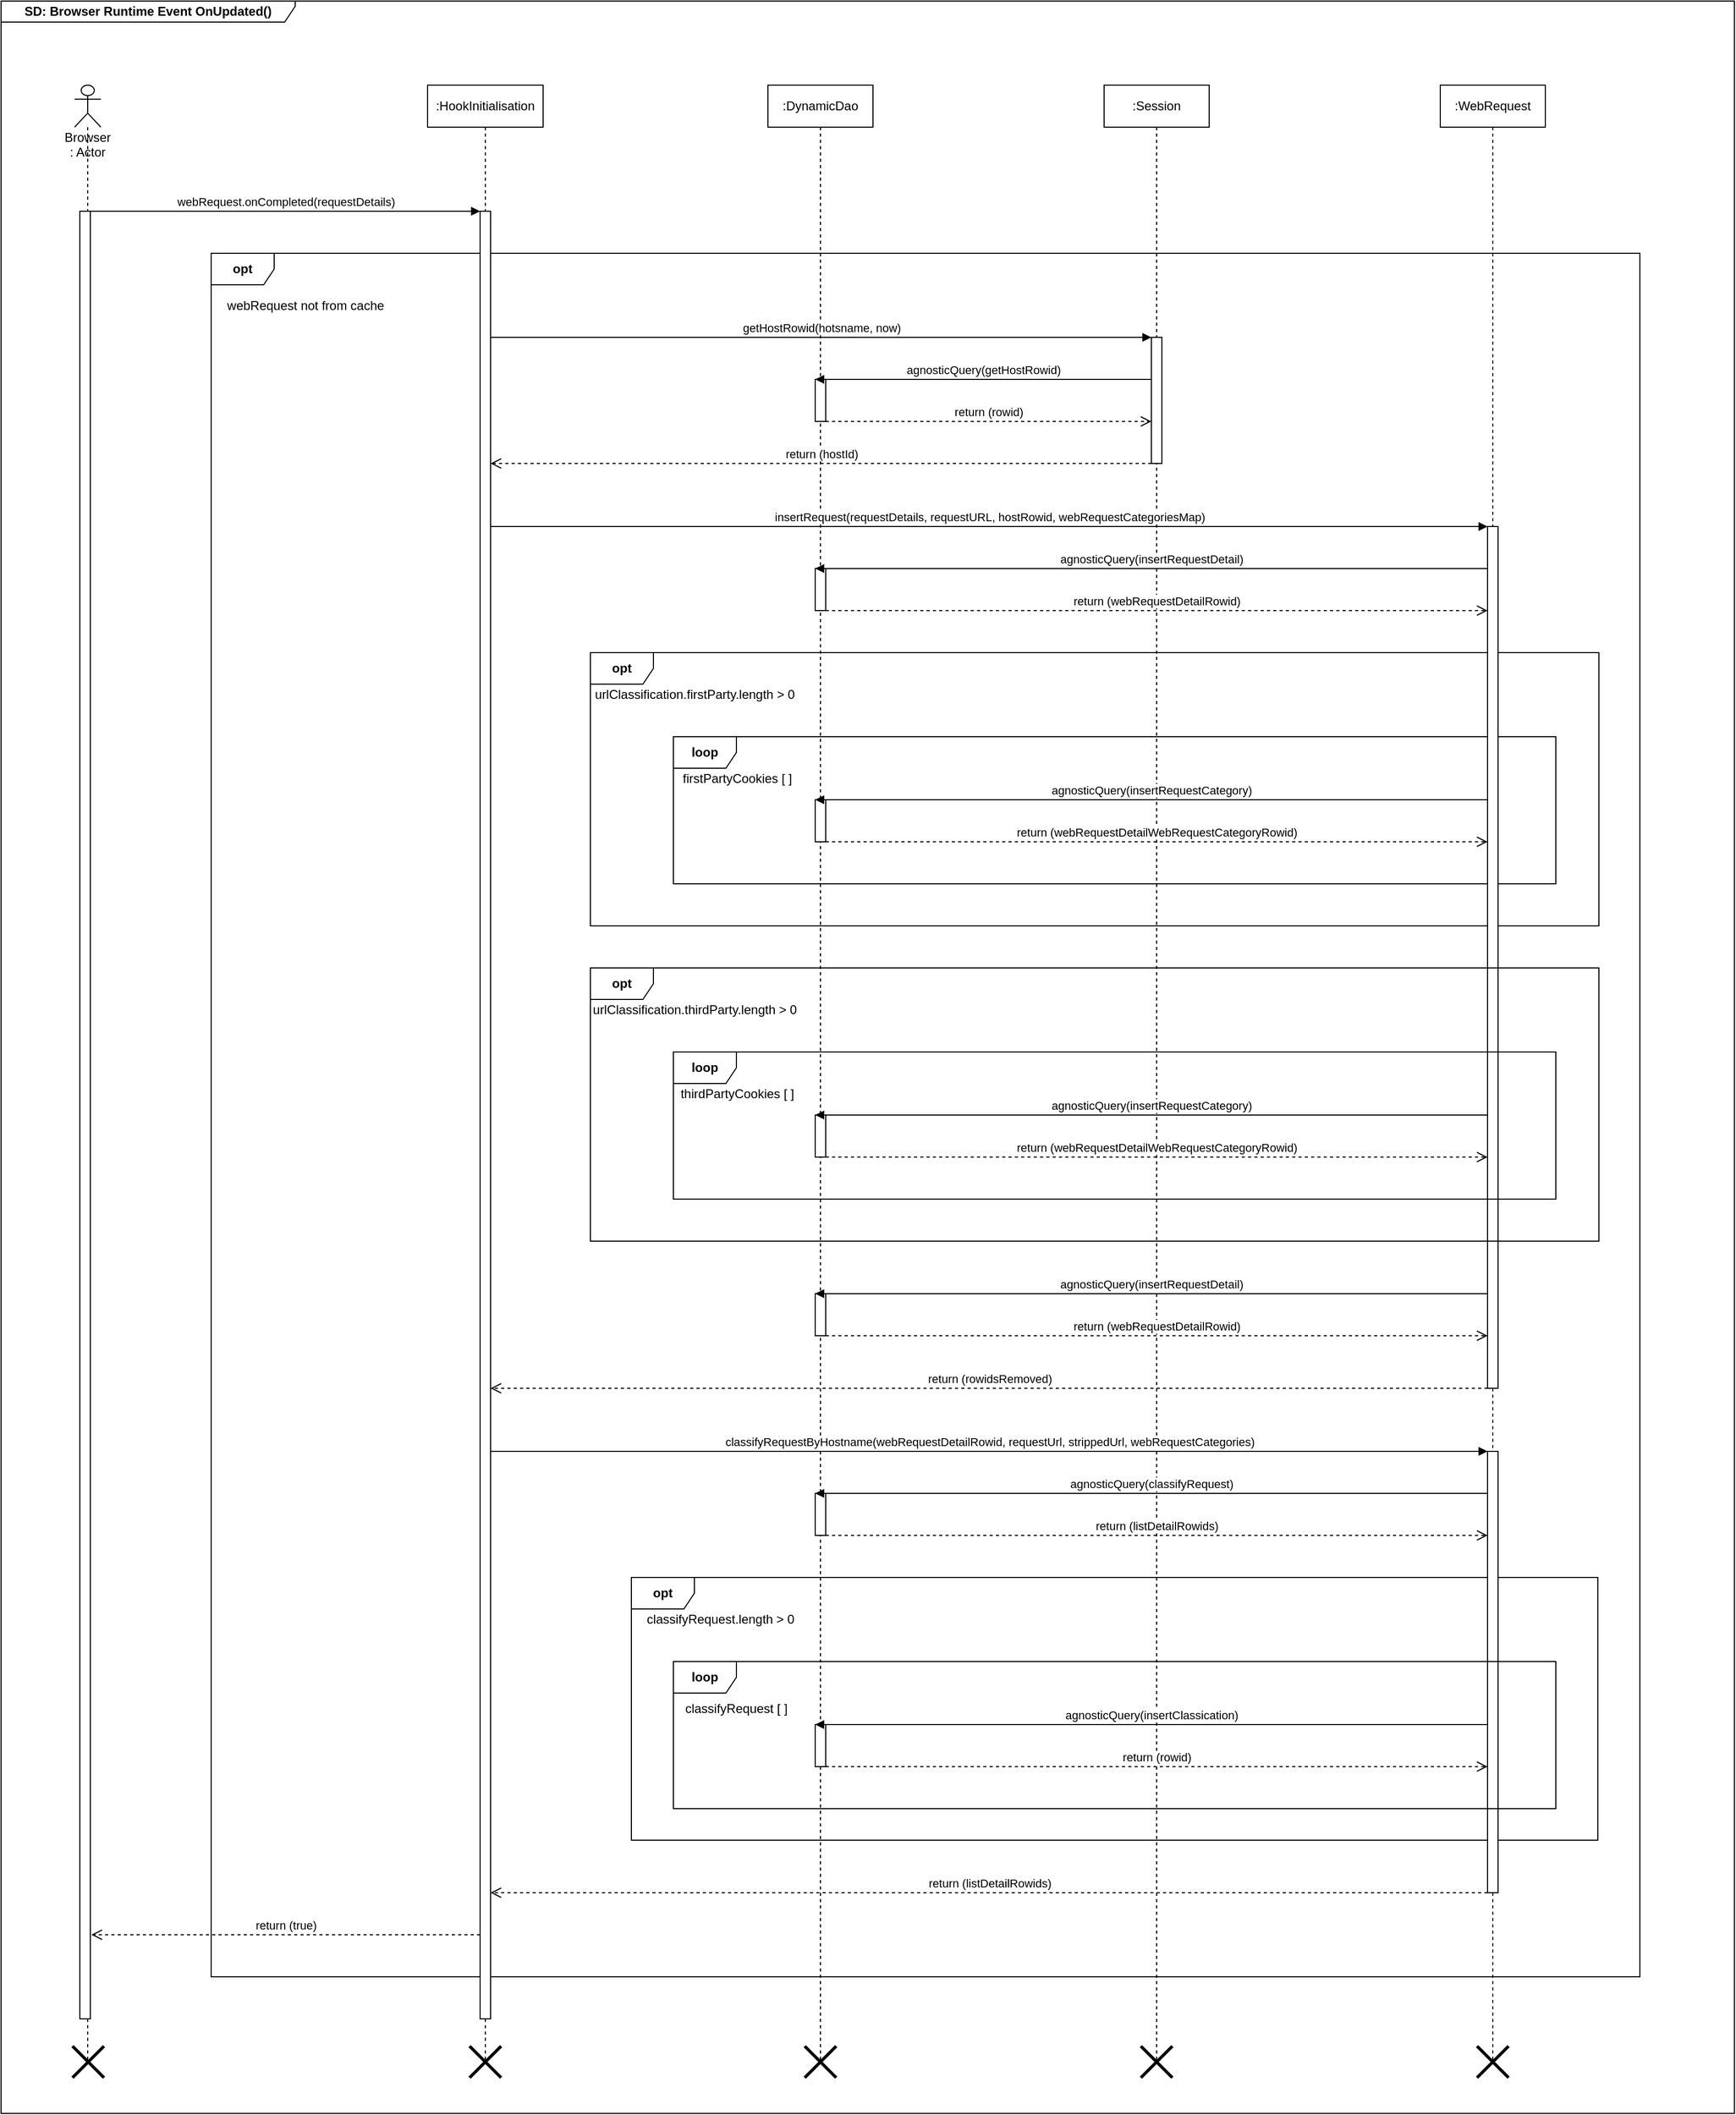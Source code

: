 <mxfile version="14.5.1" type="device"><diagram id="Lt4f7NauU9XknmIaaKCO" name="Page-1"><mxGraphModel dx="4063" dy="2331" grid="1" gridSize="10" guides="1" tooltips="1" connect="1" arrows="1" fold="1" page="1" pageScale="1" pageWidth="827" pageHeight="1169" math="0" shadow="0"><root><mxCell id="0"/><mxCell id="1" parent="0"/><mxCell id="TqBfIAYcKYv6lvgsGLc4-1" value="&lt;b&gt;SD: Browser Runtime Event OnUpdated()&lt;/b&gt;" style="shape=umlFrame;whiteSpace=wrap;html=1;width=280;height=20;" parent="1" vertex="1"><mxGeometry x="680" width="1650" height="2010" as="geometry"/></mxCell><mxCell id="TqBfIAYcKYv6lvgsGLc4-2" value="&lt;b&gt;opt&lt;/b&gt;" style="shape=umlFrame;whiteSpace=wrap;html=1;" parent="1" vertex="1"><mxGeometry x="880" y="240" width="1360" height="1640" as="geometry"/></mxCell><mxCell id="1mGsBRjSkHZguda4mxXc-26" value="&lt;b&gt;opt&lt;/b&gt;" style="shape=umlFrame;whiteSpace=wrap;html=1;" vertex="1" parent="1"><mxGeometry x="1280" y="1500" width="920" height="250" as="geometry"/></mxCell><mxCell id="1mGsBRjSkHZguda4mxXc-1" value="&lt;b&gt;opt&lt;/b&gt;" style="shape=umlFrame;whiteSpace=wrap;html=1;" vertex="1" parent="1"><mxGeometry x="1241" y="620" width="960" height="260" as="geometry"/></mxCell><mxCell id="1mGsBRjSkHZguda4mxXc-6" value="&lt;b&gt;loop&lt;/b&gt;" style="shape=umlFrame;whiteSpace=wrap;html=1;" vertex="1" parent="1"><mxGeometry x="1320" y="700" width="840" height="140" as="geometry"/></mxCell><mxCell id="TqBfIAYcKYv6lvgsGLc4-7" value=":WebRequest" style="shape=umlLifeline;perimeter=lifelinePerimeter;whiteSpace=wrap;html=1;container=1;collapsible=0;recursiveResize=0;outlineConnect=0;noLabel=0;" parent="1" vertex="1"><mxGeometry x="2050" y="80" width="100" height="1880" as="geometry"/></mxCell><mxCell id="TqBfIAYcKYv6lvgsGLc4-8" value="list == parseDataFromRemoteCSV(sourceURL)" style="edgeStyle=orthogonalEdgeStyle;html=1;align=left;spacingLeft=2;endArrow=block;rounded=0;entryX=1;entryY=0;" parent="TqBfIAYcKYv6lvgsGLc4-7" edge="1"><mxGeometry relative="1" as="geometry"><mxPoint x="55" y="2710" as="sourcePoint"/><Array as="points"><mxPoint x="85" y="2710"/></Array></mxGeometry></mxCell><mxCell id="TqBfIAYcKYv6lvgsGLc4-9" value="" style="html=1;points=[];perimeter=orthogonalPerimeter;" parent="TqBfIAYcKYv6lvgsGLc4-7" vertex="1"><mxGeometry x="45" y="420" width="10" height="820" as="geometry"/></mxCell><mxCell id="1mGsBRjSkHZguda4mxXc-23" value="" style="html=1;points=[];perimeter=orthogonalPerimeter;" vertex="1" parent="TqBfIAYcKYv6lvgsGLc4-7"><mxGeometry x="45" y="1300" width="10" height="420" as="geometry"/></mxCell><mxCell id="TqBfIAYcKYv6lvgsGLc4-20" value="" style="shape=umlDestroy;whiteSpace=wrap;html=1;strokeWidth=3;" parent="TqBfIAYcKYv6lvgsGLc4-7" vertex="1"><mxGeometry x="35" y="1866" width="30" height="30" as="geometry"/></mxCell><mxCell id="TqBfIAYcKYv6lvgsGLc4-23" value="" style="shape=umlDestroy;whiteSpace=wrap;html=1;strokeWidth=3;" parent="TqBfIAYcKYv6lvgsGLc4-7" vertex="1"><mxGeometry x="-285" y="1866" width="30" height="30" as="geometry"/></mxCell><mxCell id="TqBfIAYcKYv6lvgsGLc4-30" value="" style="shape=umlDestroy;whiteSpace=wrap;html=1;strokeWidth=3;" parent="TqBfIAYcKYv6lvgsGLc4-7" vertex="1"><mxGeometry x="-605" y="1866" width="30" height="30" as="geometry"/></mxCell><mxCell id="TqBfIAYcKYv6lvgsGLc4-33" value="" style="shape=umlDestroy;whiteSpace=wrap;html=1;strokeWidth=3;" parent="TqBfIAYcKYv6lvgsGLc4-7" vertex="1"><mxGeometry x="-924" y="1866" width="30" height="30" as="geometry"/></mxCell><mxCell id="TqBfIAYcKYv6lvgsGLc4-36" value="" style="shape=umlDestroy;whiteSpace=wrap;html=1;strokeWidth=3;" parent="TqBfIAYcKYv6lvgsGLc4-7" vertex="1"><mxGeometry x="-1302" y="1866" width="30" height="30" as="geometry"/></mxCell><mxCell id="TqBfIAYcKYv6lvgsGLc4-22" value=":Session" style="shape=umlLifeline;perimeter=lifelinePerimeter;whiteSpace=wrap;html=1;container=1;collapsible=0;recursiveResize=0;outlineConnect=0;noLabel=0;" parent="1" vertex="1"><mxGeometry x="1730" y="80" width="100" height="1880" as="geometry"/></mxCell><mxCell id="TqBfIAYcKYv6lvgsGLc4-24" value=":DynamicDao" style="shape=umlLifeline;perimeter=lifelinePerimeter;whiteSpace=wrap;html=1;container=1;collapsible=0;recursiveResize=0;outlineConnect=0;" parent="1" vertex="1"><mxGeometry x="1410" y="80" width="100" height="1880" as="geometry"/></mxCell><mxCell id="TqBfIAYcKYv6lvgsGLc4-25" value="" style="html=1;points=[];perimeter=orthogonalPerimeter;" parent="TqBfIAYcKYv6lvgsGLc4-24" vertex="1"><mxGeometry x="45" y="280" width="10" height="40" as="geometry"/></mxCell><mxCell id="TqBfIAYcKYv6lvgsGLc4-26" value="agnosticQuery(getHostRowid)" style="html=1;verticalAlign=bottom;endArrow=block;entryX=0;entryY=0;" parent="TqBfIAYcKYv6lvgsGLc4-24" edge="1"><mxGeometry relative="1" as="geometry"><mxPoint x="365" y="280" as="sourcePoint"/><mxPoint x="45" y="280" as="targetPoint"/><Array as="points"><mxPoint x="110" y="280"/></Array></mxGeometry></mxCell><mxCell id="TqBfIAYcKYv6lvgsGLc4-31" value=":HookInitialisation" style="shape=umlLifeline;perimeter=lifelinePerimeter;whiteSpace=wrap;html=1;container=1;collapsible=0;recursiveResize=0;outlineConnect=0;" parent="1" vertex="1"><mxGeometry x="1086" y="80" width="110" height="1880" as="geometry"/></mxCell><mxCell id="TqBfIAYcKYv6lvgsGLc4-32" value="" style="points=[];perimeter=orthogonalPerimeter;rounded=0;shadow=0;strokeWidth=1;" parent="TqBfIAYcKYv6lvgsGLc4-31" vertex="1"><mxGeometry x="50" y="120" width="10" height="1720" as="geometry"/></mxCell><mxCell id="TqBfIAYcKYv6lvgsGLc4-34" value="Browser : Actor" style="shape=umlLifeline;participant=umlActor;perimeter=lifelinePerimeter;whiteSpace=wrap;html=1;container=1;collapsible=0;recursiveResize=0;verticalAlign=top;spacingTop=36;outlineConnect=0;" parent="1" vertex="1"><mxGeometry x="750" y="80" width="25" height="1880" as="geometry"/></mxCell><mxCell id="TqBfIAYcKYv6lvgsGLc4-35" value="" style="points=[];perimeter=orthogonalPerimeter;rounded=0;shadow=0;strokeWidth=1;" parent="TqBfIAYcKYv6lvgsGLc4-34" vertex="1"><mxGeometry x="5" y="120" width="10" height="1720" as="geometry"/></mxCell><mxCell id="TqBfIAYcKYv6lvgsGLc4-37" value="webRequest.onCompleted(requestDetails)" style="html=1;verticalAlign=bottom;endArrow=block;" parent="1" source="TqBfIAYcKYv6lvgsGLc4-35" target="TqBfIAYcKYv6lvgsGLc4-32" edge="1"><mxGeometry relative="1" as="geometry"><mxPoint x="905" y="200" as="sourcePoint"/><mxPoint x="1080" y="190" as="targetPoint"/><Array as="points"><mxPoint x="840" y="200"/></Array></mxGeometry></mxCell><mxCell id="TqBfIAYcKYv6lvgsGLc4-39" value="webRequest not from cache" style="text;html=1;strokeColor=none;fillColor=none;align=center;verticalAlign=middle;whiteSpace=wrap;rounded=0;" parent="1" vertex="1"><mxGeometry x="880" y="280" width="180" height="20" as="geometry"/></mxCell><mxCell id="TqBfIAYcKYv6lvgsGLc4-41" value="getHostRowid(hotsname, now)" style="html=1;verticalAlign=bottom;endArrow=block;" parent="1" target="TqBfIAYcKYv6lvgsGLc4-42" edge="1"><mxGeometry relative="1" as="geometry"><mxPoint x="1146" y="320" as="sourcePoint"/><mxPoint x="1490" y="320" as="targetPoint"/><Array as="points"><mxPoint x="1460" y="320"/></Array></mxGeometry></mxCell><mxCell id="TqBfIAYcKYv6lvgsGLc4-42" value="" style="html=1;points=[];perimeter=orthogonalPerimeter;" parent="1" vertex="1"><mxGeometry x="1775" y="320" width="10" height="120" as="geometry"/></mxCell><mxCell id="TqBfIAYcKYv6lvgsGLc4-43" value="return (hostId)" style="html=1;verticalAlign=bottom;endArrow=open;dashed=1;endSize=8;" parent="1" source="TqBfIAYcKYv6lvgsGLc4-42" edge="1"><mxGeometry relative="1" as="geometry"><mxPoint x="1146" y="440" as="targetPoint"/><mxPoint x="1719" y="560" as="sourcePoint"/><Array as="points"><mxPoint x="1540" y="440"/></Array></mxGeometry></mxCell><mxCell id="TqBfIAYcKYv6lvgsGLc4-44" value="return (rowid)" style="html=1;verticalAlign=bottom;endArrow=open;dashed=1;endSize=8;" parent="1" source="TqBfIAYcKYv6lvgsGLc4-25" edge="1"><mxGeometry relative="1" as="geometry"><mxPoint x="1775" y="400" as="targetPoint"/><mxPoint x="1530" y="380" as="sourcePoint"/><Array as="points"><mxPoint x="1520" y="400"/></Array></mxGeometry></mxCell><mxCell id="TqBfIAYcKYv6lvgsGLc4-46" value="" style="html=1;points=[];perimeter=orthogonalPerimeter;" parent="1" vertex="1"><mxGeometry x="1455" y="540" width="10" height="40" as="geometry"/></mxCell><mxCell id="TqBfIAYcKYv6lvgsGLc4-47" value="agnosticQuery(insertRequestDetail)" style="html=1;verticalAlign=bottom;endArrow=block;entryX=0;entryY=0;" parent="1" source="TqBfIAYcKYv6lvgsGLc4-9" edge="1"><mxGeometry relative="1" as="geometry"><mxPoint x="1775" y="540" as="sourcePoint"/><mxPoint x="1455" y="540" as="targetPoint"/><Array as="points"><mxPoint x="1520" y="540"/></Array></mxGeometry></mxCell><mxCell id="TqBfIAYcKYv6lvgsGLc4-48" value="insertRequest(requestDetails, requestURL, hostRowid, webRequestCategoriesMap)" style="html=1;verticalAlign=bottom;endArrow=block;" parent="1" target="TqBfIAYcKYv6lvgsGLc4-9" edge="1"><mxGeometry relative="1" as="geometry"><mxPoint x="1146" y="500" as="sourcePoint"/><mxPoint x="1775" y="500" as="targetPoint"/><Array as="points"><mxPoint x="1460" y="500"/></Array></mxGeometry></mxCell><mxCell id="TqBfIAYcKYv6lvgsGLc4-50" value="return (webRequestDetailRowid)" style="html=1;verticalAlign=bottom;endArrow=open;dashed=1;endSize=8;" parent="1" source="TqBfIAYcKYv6lvgsGLc4-46" target="TqBfIAYcKYv6lvgsGLc4-9" edge="1"><mxGeometry relative="1" as="geometry"><mxPoint x="1775" y="580" as="targetPoint"/><mxPoint x="1530" y="560" as="sourcePoint"/><Array as="points"><mxPoint x="1520" y="580"/></Array></mxGeometry></mxCell><mxCell id="1mGsBRjSkHZguda4mxXc-2" value="urlClassification.firstParty.length &amp;gt; 0" style="text;html=1;strokeColor=none;fillColor=none;align=center;verticalAlign=middle;whiteSpace=wrap;rounded=0;" vertex="1" parent="1"><mxGeometry x="1241" y="650" width="199" height="20" as="geometry"/></mxCell><mxCell id="1mGsBRjSkHZguda4mxXc-3" value="" style="html=1;points=[];perimeter=orthogonalPerimeter;" vertex="1" parent="1"><mxGeometry x="1455" y="760" width="10" height="40" as="geometry"/></mxCell><mxCell id="1mGsBRjSkHZguda4mxXc-4" value="agnosticQuery(insertRequestCategory)" style="html=1;verticalAlign=bottom;endArrow=block;entryX=0;entryY=0;" edge="1" parent="1"><mxGeometry relative="1" as="geometry"><mxPoint x="2095" y="760" as="sourcePoint"/><mxPoint x="1455" y="760" as="targetPoint"/><Array as="points"><mxPoint x="1520" y="760"/></Array></mxGeometry></mxCell><mxCell id="1mGsBRjSkHZguda4mxXc-5" value="return (webRequestDetailWebRequestCategoryRowid)" style="html=1;verticalAlign=bottom;endArrow=open;dashed=1;endSize=8;" edge="1" parent="1" source="1mGsBRjSkHZguda4mxXc-3"><mxGeometry relative="1" as="geometry"><mxPoint x="2095" y="800" as="targetPoint"/><mxPoint x="1530" y="780" as="sourcePoint"/><Array as="points"><mxPoint x="1520" y="800"/></Array></mxGeometry></mxCell><mxCell id="1mGsBRjSkHZguda4mxXc-7" value="firstPartyCookies [ ]" style="text;html=1;strokeColor=none;fillColor=none;align=center;verticalAlign=middle;whiteSpace=wrap;rounded=0;" vertex="1" parent="1"><mxGeometry x="1320.5" y="730" width="119.5" height="20" as="geometry"/></mxCell><mxCell id="1mGsBRjSkHZguda4mxXc-9" value="return (rowidsRemoved)" style="html=1;verticalAlign=bottom;endArrow=open;dashed=1;endSize=8;" edge="1" parent="1" source="TqBfIAYcKYv6lvgsGLc4-9" target="TqBfIAYcKYv6lvgsGLc4-32"><mxGeometry relative="1" as="geometry"><mxPoint x="1146" y="1240" as="targetPoint"/><mxPoint x="2095" y="1240" as="sourcePoint"/><Array as="points"><mxPoint x="1520" y="1320"/></Array></mxGeometry></mxCell><mxCell id="1mGsBRjSkHZguda4mxXc-10" value="&lt;b&gt;opt&lt;/b&gt;" style="shape=umlFrame;whiteSpace=wrap;html=1;" vertex="1" parent="1"><mxGeometry x="1241" y="920" width="960" height="260" as="geometry"/></mxCell><mxCell id="1mGsBRjSkHZguda4mxXc-11" value="&lt;b&gt;loop&lt;/b&gt;" style="shape=umlFrame;whiteSpace=wrap;html=1;" vertex="1" parent="1"><mxGeometry x="1320" y="1000" width="840" height="140" as="geometry"/></mxCell><mxCell id="1mGsBRjSkHZguda4mxXc-12" value="urlClassification.thirdParty.length &amp;gt; 0" style="text;html=1;strokeColor=none;fillColor=none;align=center;verticalAlign=middle;whiteSpace=wrap;rounded=0;" vertex="1" parent="1"><mxGeometry x="1241" y="950" width="199" height="20" as="geometry"/></mxCell><mxCell id="1mGsBRjSkHZguda4mxXc-13" value="" style="html=1;points=[];perimeter=orthogonalPerimeter;" vertex="1" parent="1"><mxGeometry x="1455" y="1060" width="10" height="40" as="geometry"/></mxCell><mxCell id="1mGsBRjSkHZguda4mxXc-14" value="agnosticQuery(insertRequestCategory)" style="html=1;verticalAlign=bottom;endArrow=block;entryX=0;entryY=0;" edge="1" parent="1"><mxGeometry relative="1" as="geometry"><mxPoint x="2095" y="1060" as="sourcePoint"/><mxPoint x="1455" y="1060" as="targetPoint"/><Array as="points"><mxPoint x="1520" y="1060"/></Array></mxGeometry></mxCell><mxCell id="1mGsBRjSkHZguda4mxXc-15" value="return (webRequestDetailWebRequestCategoryRowid)" style="html=1;verticalAlign=bottom;endArrow=open;dashed=1;endSize=8;" edge="1" parent="1" source="1mGsBRjSkHZguda4mxXc-13"><mxGeometry relative="1" as="geometry"><mxPoint x="2095" y="1100" as="targetPoint"/><mxPoint x="1530" y="1080" as="sourcePoint"/><Array as="points"><mxPoint x="1520" y="1100"/></Array></mxGeometry></mxCell><mxCell id="1mGsBRjSkHZguda4mxXc-16" value="thirdPartyCookies [ ]" style="text;html=1;strokeColor=none;fillColor=none;align=center;verticalAlign=middle;whiteSpace=wrap;rounded=0;" vertex="1" parent="1"><mxGeometry x="1320.5" y="1030" width="119.5" height="20" as="geometry"/></mxCell><mxCell id="1mGsBRjSkHZguda4mxXc-17" value="" style="html=1;points=[];perimeter=orthogonalPerimeter;" vertex="1" parent="1"><mxGeometry x="1455" y="1230" width="10" height="40" as="geometry"/></mxCell><mxCell id="1mGsBRjSkHZguda4mxXc-18" value="agnosticQuery(insertRequestDetail)" style="html=1;verticalAlign=bottom;endArrow=block;entryX=0;entryY=0;" edge="1" parent="1"><mxGeometry relative="1" as="geometry"><mxPoint x="2095" y="1230" as="sourcePoint"/><mxPoint x="1455" y="1230" as="targetPoint"/><Array as="points"><mxPoint x="1520" y="1230"/></Array></mxGeometry></mxCell><mxCell id="1mGsBRjSkHZguda4mxXc-19" value="return (webRequestDetailRowid)" style="html=1;verticalAlign=bottom;endArrow=open;dashed=1;endSize=8;" edge="1" parent="1" source="1mGsBRjSkHZguda4mxXc-17"><mxGeometry relative="1" as="geometry"><mxPoint x="2095" y="1270" as="targetPoint"/><mxPoint x="1530" y="1250" as="sourcePoint"/><Array as="points"><mxPoint x="1520" y="1270"/></Array></mxGeometry></mxCell><mxCell id="1mGsBRjSkHZguda4mxXc-20" value="" style="html=1;points=[];perimeter=orthogonalPerimeter;" vertex="1" parent="1"><mxGeometry x="1455" y="1420" width="10" height="40" as="geometry"/></mxCell><mxCell id="1mGsBRjSkHZguda4mxXc-21" value="agnosticQuery(classifyRequest)" style="html=1;verticalAlign=bottom;endArrow=block;entryX=0;entryY=0;" edge="1" parent="1" source="1mGsBRjSkHZguda4mxXc-23"><mxGeometry relative="1" as="geometry"><mxPoint x="1775" y="1420" as="sourcePoint"/><mxPoint x="1455" y="1420" as="targetPoint"/><Array as="points"><mxPoint x="1520" y="1420"/></Array></mxGeometry></mxCell><mxCell id="1mGsBRjSkHZguda4mxXc-22" value="classifyRequestByHostname(webRequestDetailRowid, requestUrl, strippedUrl, webRequestCategories)" style="html=1;verticalAlign=bottom;endArrow=block;" edge="1" parent="1" target="1mGsBRjSkHZguda4mxXc-23"><mxGeometry relative="1" as="geometry"><mxPoint x="1146" y="1380" as="sourcePoint"/><mxPoint x="1490" y="1380" as="targetPoint"/><Array as="points"><mxPoint x="1460" y="1380"/></Array></mxGeometry></mxCell><mxCell id="1mGsBRjSkHZguda4mxXc-24" value="return (listDetailRowids)" style="html=1;verticalAlign=bottom;endArrow=open;dashed=1;endSize=8;" edge="1" parent="1" source="1mGsBRjSkHZguda4mxXc-23" target="TqBfIAYcKYv6lvgsGLc4-32"><mxGeometry relative="1" as="geometry"><mxPoint x="1146" y="1500" as="targetPoint"/><mxPoint x="1719" y="1620" as="sourcePoint"/><Array as="points"><mxPoint x="1500" y="1800"/></Array></mxGeometry></mxCell><mxCell id="1mGsBRjSkHZguda4mxXc-25" value="return (listDetailRowids)" style="html=1;verticalAlign=bottom;endArrow=open;dashed=1;endSize=8;" edge="1" parent="1" source="1mGsBRjSkHZguda4mxXc-20" target="1mGsBRjSkHZguda4mxXc-23"><mxGeometry relative="1" as="geometry"><mxPoint x="1775" y="1460" as="targetPoint"/><mxPoint x="1530" y="1440" as="sourcePoint"/><Array as="points"><mxPoint x="1520" y="1460"/></Array></mxGeometry></mxCell><mxCell id="1mGsBRjSkHZguda4mxXc-27" value="classifyRequest.length &amp;gt; 0" style="text;html=1;strokeColor=none;fillColor=none;align=center;verticalAlign=middle;whiteSpace=wrap;rounded=0;" vertex="1" parent="1"><mxGeometry x="1280" y="1530" width="170" height="20" as="geometry"/></mxCell><mxCell id="1mGsBRjSkHZguda4mxXc-28" value="&lt;b&gt;loop&lt;/b&gt;" style="shape=umlFrame;whiteSpace=wrap;html=1;" vertex="1" parent="1"><mxGeometry x="1320" y="1580" width="840" height="140" as="geometry"/></mxCell><mxCell id="1mGsBRjSkHZguda4mxXc-29" value="classifyRequest [ ]" style="text;html=1;strokeColor=none;fillColor=none;align=center;verticalAlign=middle;whiteSpace=wrap;rounded=0;" vertex="1" parent="1"><mxGeometry x="1320" y="1610" width="120" height="30" as="geometry"/></mxCell><mxCell id="1mGsBRjSkHZguda4mxXc-30" value="" style="html=1;points=[];perimeter=orthogonalPerimeter;" vertex="1" parent="1"><mxGeometry x="1455" y="1640" width="10" height="40" as="geometry"/></mxCell><mxCell id="1mGsBRjSkHZguda4mxXc-31" value="agnosticQuery(insertClassication)" style="html=1;verticalAlign=bottom;endArrow=block;entryX=0;entryY=0;" edge="1" parent="1"><mxGeometry relative="1" as="geometry"><mxPoint x="2095" y="1640" as="sourcePoint"/><mxPoint x="1455" y="1640" as="targetPoint"/><Array as="points"><mxPoint x="1520" y="1640"/></Array></mxGeometry></mxCell><mxCell id="1mGsBRjSkHZguda4mxXc-32" value="return (rowid)" style="html=1;verticalAlign=bottom;endArrow=open;dashed=1;endSize=8;" edge="1" parent="1" source="1mGsBRjSkHZguda4mxXc-30"><mxGeometry relative="1" as="geometry"><mxPoint x="2095" y="1680" as="targetPoint"/><mxPoint x="1530" y="1660" as="sourcePoint"/><Array as="points"><mxPoint x="1520" y="1680"/></Array></mxGeometry></mxCell><mxCell id="1mGsBRjSkHZguda4mxXc-33" value="return (true)" style="html=1;verticalAlign=bottom;endArrow=open;dashed=1;endSize=8;" edge="1" parent="1" source="TqBfIAYcKYv6lvgsGLc4-32"><mxGeometry relative="1" as="geometry"><mxPoint x="766" y="1840" as="targetPoint"/><mxPoint x="1310" y="1840" as="sourcePoint"/><Array as="points"><mxPoint x="1120" y="1840"/></Array></mxGeometry></mxCell></root></mxGraphModel></diagram></mxfile>